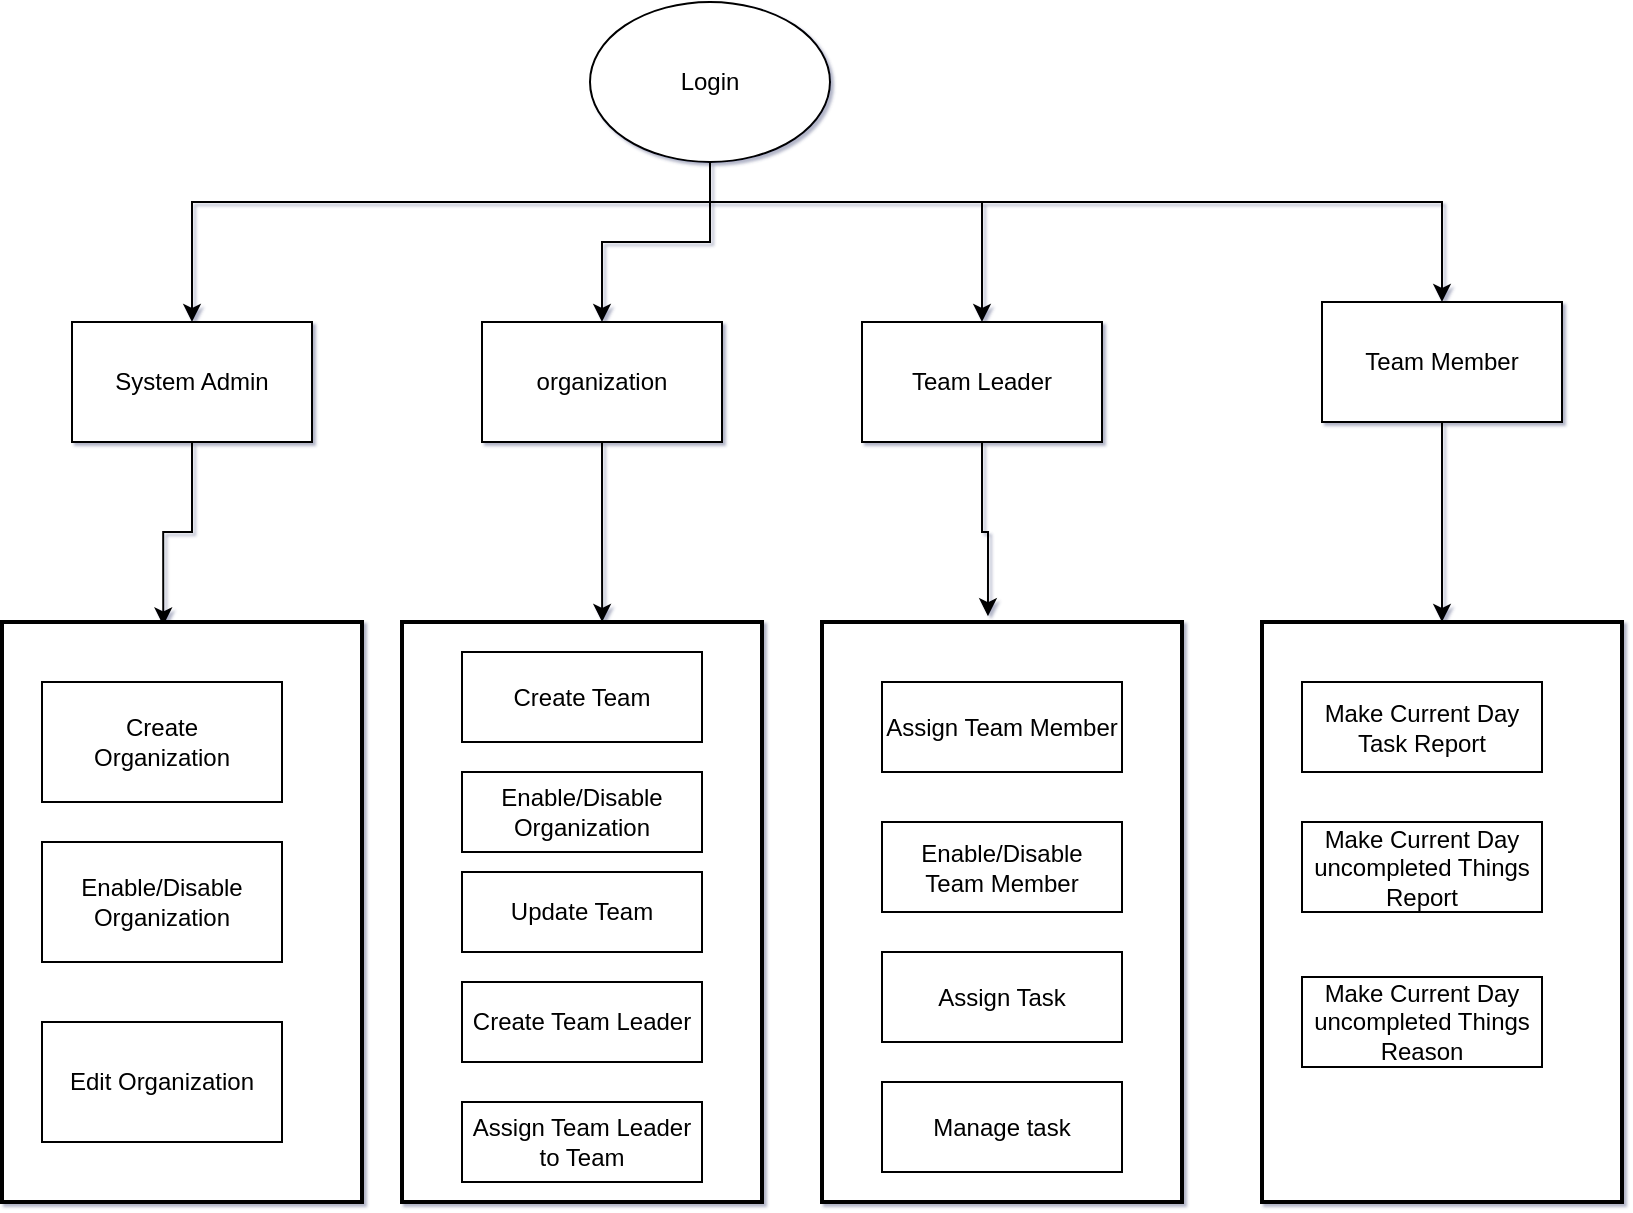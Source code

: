 <mxfile version="17.1.3" type="github">
  <diagram id="fNHotmIe-S1Ru7OS20_X" name="Page-1">
    <mxGraphModel dx="2217" dy="424" grid="1" gridSize="14" guides="1" tooltips="1" connect="1" arrows="1" fold="1" page="1" pageScale="1" pageWidth="1169" pageHeight="827" background="#ffffff" math="0" shadow="1">
      <root>
        <mxCell id="0" />
        <mxCell id="1" parent="0" />
        <mxCell id="OrT8Z4azKn3CFdHJwb80-22" style="edgeStyle=orthogonalEdgeStyle;rounded=0;orthogonalLoop=1;jettySize=auto;html=1;entryX=0.5;entryY=0;entryDx=0;entryDy=0;" edge="1" parent="1" source="OrT8Z4azKn3CFdHJwb80-1" target="OrT8Z4azKn3CFdHJwb80-8">
          <mxGeometry relative="1" as="geometry">
            <Array as="points">
              <mxPoint x="95" y="100" />
            </Array>
          </mxGeometry>
        </mxCell>
        <mxCell id="OrT8Z4azKn3CFdHJwb80-23" style="edgeStyle=orthogonalEdgeStyle;rounded=0;orthogonalLoop=1;jettySize=auto;html=1;entryX=0.5;entryY=0;entryDx=0;entryDy=0;" edge="1" parent="1" source="OrT8Z4azKn3CFdHJwb80-1" target="OrT8Z4azKn3CFdHJwb80-9">
          <mxGeometry relative="1" as="geometry" />
        </mxCell>
        <mxCell id="OrT8Z4azKn3CFdHJwb80-24" style="edgeStyle=orthogonalEdgeStyle;rounded=0;orthogonalLoop=1;jettySize=auto;html=1;exitX=0.5;exitY=1;exitDx=0;exitDy=0;entryX=0.5;entryY=0;entryDx=0;entryDy=0;" edge="1" parent="1" source="OrT8Z4azKn3CFdHJwb80-1" target="OrT8Z4azKn3CFdHJwb80-10">
          <mxGeometry relative="1" as="geometry">
            <Array as="points">
              <mxPoint x="354" y="100" />
              <mxPoint x="490" y="100" />
            </Array>
          </mxGeometry>
        </mxCell>
        <mxCell id="OrT8Z4azKn3CFdHJwb80-25" style="edgeStyle=orthogonalEdgeStyle;rounded=0;orthogonalLoop=1;jettySize=auto;html=1;exitX=0.5;exitY=1;exitDx=0;exitDy=0;entryX=0.5;entryY=0;entryDx=0;entryDy=0;" edge="1" parent="1" source="OrT8Z4azKn3CFdHJwb80-1" target="OrT8Z4azKn3CFdHJwb80-11">
          <mxGeometry relative="1" as="geometry">
            <Array as="points">
              <mxPoint x="354" y="100" />
              <mxPoint x="720" y="100" />
            </Array>
          </mxGeometry>
        </mxCell>
        <mxCell id="OrT8Z4azKn3CFdHJwb80-1" value="" style="ellipse;whiteSpace=wrap;html=1;container=1;rounded=0;" vertex="1" parent="1">
          <mxGeometry x="294" width="120" height="80" as="geometry" />
        </mxCell>
        <mxCell id="OrT8Z4azKn3CFdHJwb80-2" value="Login" style="text;html=1;strokeColor=none;fillColor=none;align=center;verticalAlign=middle;whiteSpace=wrap;rounded=0;" vertex="1" parent="OrT8Z4azKn3CFdHJwb80-1">
          <mxGeometry x="30" y="25" width="60" height="30" as="geometry" />
        </mxCell>
        <mxCell id="OrT8Z4azKn3CFdHJwb80-26" style="edgeStyle=orthogonalEdgeStyle;rounded=0;orthogonalLoop=1;jettySize=auto;html=1;entryX=0.448;entryY=0.006;entryDx=0;entryDy=0;entryPerimeter=0;" edge="1" parent="1" source="OrT8Z4azKn3CFdHJwb80-8" target="OrT8Z4azKn3CFdHJwb80-14">
          <mxGeometry relative="1" as="geometry" />
        </mxCell>
        <mxCell id="OrT8Z4azKn3CFdHJwb80-8" value="System Admin" style="rounded=0;whiteSpace=wrap;html=1;" vertex="1" parent="1">
          <mxGeometry x="35" y="160" width="120" height="60" as="geometry" />
        </mxCell>
        <mxCell id="OrT8Z4azKn3CFdHJwb80-38" style="edgeStyle=orthogonalEdgeStyle;rounded=0;orthogonalLoop=1;jettySize=auto;html=1;entryX=0.556;entryY=0;entryDx=0;entryDy=0;entryPerimeter=0;" edge="1" parent="1" source="OrT8Z4azKn3CFdHJwb80-9" target="OrT8Z4azKn3CFdHJwb80-35">
          <mxGeometry relative="1" as="geometry" />
        </mxCell>
        <mxCell id="OrT8Z4azKn3CFdHJwb80-9" value="organization" style="rounded=0;whiteSpace=wrap;html=1;" vertex="1" parent="1">
          <mxGeometry x="240" y="160" width="120" height="60" as="geometry" />
        </mxCell>
        <mxCell id="OrT8Z4azKn3CFdHJwb80-53" style="edgeStyle=orthogonalEdgeStyle;rounded=0;orthogonalLoop=1;jettySize=auto;html=1;entryX=0.461;entryY=-0.01;entryDx=0;entryDy=0;entryPerimeter=0;" edge="1" parent="1" source="OrT8Z4azKn3CFdHJwb80-10" target="OrT8Z4azKn3CFdHJwb80-36">
          <mxGeometry relative="1" as="geometry" />
        </mxCell>
        <mxCell id="OrT8Z4azKn3CFdHJwb80-10" value="Team Leader" style="rounded=0;whiteSpace=wrap;html=1;" vertex="1" parent="1">
          <mxGeometry x="430" y="160" width="120" height="60" as="geometry" />
        </mxCell>
        <mxCell id="OrT8Z4azKn3CFdHJwb80-40" style="edgeStyle=orthogonalEdgeStyle;rounded=0;orthogonalLoop=1;jettySize=auto;html=1;" edge="1" parent="1" source="OrT8Z4azKn3CFdHJwb80-11" target="OrT8Z4azKn3CFdHJwb80-37">
          <mxGeometry relative="1" as="geometry" />
        </mxCell>
        <mxCell id="OrT8Z4azKn3CFdHJwb80-11" value="Team Member" style="rounded=0;whiteSpace=wrap;html=1;" vertex="1" parent="1">
          <mxGeometry x="660" y="150" width="120" height="60" as="geometry" />
        </mxCell>
        <mxCell id="OrT8Z4azKn3CFdHJwb80-14" value="" style="rounded=0;whiteSpace=wrap;html=1;absoluteArcSize=1;arcSize=14;strokeWidth=2;gradientColor=none;" vertex="1" parent="1">
          <mxGeometry y="310" width="180" height="290" as="geometry" />
        </mxCell>
        <mxCell id="OrT8Z4azKn3CFdHJwb80-27" value="" style="rounded=0;whiteSpace=wrap;html=1;gradientColor=none;" vertex="1" parent="1">
          <mxGeometry x="20" y="340" width="120" height="60" as="geometry" />
        </mxCell>
        <mxCell id="OrT8Z4azKn3CFdHJwb80-28" value="Create Organization" style="text;html=1;strokeColor=none;fillColor=none;align=center;verticalAlign=middle;whiteSpace=wrap;rounded=0;" vertex="1" parent="1">
          <mxGeometry x="50" y="355" width="60" height="30" as="geometry" />
        </mxCell>
        <mxCell id="OrT8Z4azKn3CFdHJwb80-29" value="Enable/Disable&lt;br&gt;Organization" style="rounded=0;whiteSpace=wrap;html=1;gradientColor=none;" vertex="1" parent="1">
          <mxGeometry x="20" y="420" width="120" height="60" as="geometry" />
        </mxCell>
        <mxCell id="OrT8Z4azKn3CFdHJwb80-30" value="Edit Organization" style="rounded=0;whiteSpace=wrap;html=1;gradientColor=none;" vertex="1" parent="1">
          <mxGeometry x="20" y="510" width="120" height="60" as="geometry" />
        </mxCell>
        <mxCell id="OrT8Z4azKn3CFdHJwb80-35" value="" style="rounded=0;whiteSpace=wrap;html=1;absoluteArcSize=1;arcSize=14;strokeWidth=2;gradientColor=none;" vertex="1" parent="1">
          <mxGeometry x="200" y="310" width="180" height="290" as="geometry" />
        </mxCell>
        <mxCell id="OrT8Z4azKn3CFdHJwb80-36" value="" style="rounded=0;whiteSpace=wrap;html=1;absoluteArcSize=1;arcSize=14;strokeWidth=2;gradientColor=none;" vertex="1" parent="1">
          <mxGeometry x="410" y="310" width="180" height="290" as="geometry" />
        </mxCell>
        <mxCell id="OrT8Z4azKn3CFdHJwb80-37" value="" style="rounded=0;whiteSpace=wrap;html=1;absoluteArcSize=1;arcSize=14;strokeWidth=2;gradientColor=none;" vertex="1" parent="1">
          <mxGeometry x="630" y="310" width="180" height="290" as="geometry" />
        </mxCell>
        <mxCell id="OrT8Z4azKn3CFdHJwb80-41" value="Create Team" style="rounded=0;whiteSpace=wrap;html=1;gradientColor=none;" vertex="1" parent="1">
          <mxGeometry x="230" y="325" width="120" height="45" as="geometry" />
        </mxCell>
        <mxCell id="OrT8Z4azKn3CFdHJwb80-42" value="Enable/Disable&lt;br&gt;Organization" style="rounded=0;whiteSpace=wrap;html=1;gradientColor=none;" vertex="1" parent="1">
          <mxGeometry x="230" y="385" width="120" height="40" as="geometry" />
        </mxCell>
        <mxCell id="OrT8Z4azKn3CFdHJwb80-43" value="Update Team" style="rounded=0;whiteSpace=wrap;html=1;gradientColor=none;" vertex="1" parent="1">
          <mxGeometry x="230" y="435" width="120" height="40" as="geometry" />
        </mxCell>
        <mxCell id="OrT8Z4azKn3CFdHJwb80-44" value="Create Team Leader" style="rounded=0;whiteSpace=wrap;html=1;gradientColor=none;" vertex="1" parent="1">
          <mxGeometry x="230" y="490" width="120" height="40" as="geometry" />
        </mxCell>
        <mxCell id="OrT8Z4azKn3CFdHJwb80-45" value="Assign Team Leader&lt;br&gt;to Team" style="rounded=0;whiteSpace=wrap;html=1;gradientColor=none;" vertex="1" parent="1">
          <mxGeometry x="230" y="550" width="120" height="40" as="geometry" />
        </mxCell>
        <mxCell id="OrT8Z4azKn3CFdHJwb80-46" value="Assign Team Member" style="rounded=0;whiteSpace=wrap;html=1;gradientColor=none;" vertex="1" parent="1">
          <mxGeometry x="440" y="340" width="120" height="45" as="geometry" />
        </mxCell>
        <mxCell id="OrT8Z4azKn3CFdHJwb80-47" value="Enable/Disable&lt;br&gt;Team Member" style="rounded=0;whiteSpace=wrap;html=1;gradientColor=none;" vertex="1" parent="1">
          <mxGeometry x="440" y="410" width="120" height="45" as="geometry" />
        </mxCell>
        <mxCell id="OrT8Z4azKn3CFdHJwb80-48" value="Assign Task" style="rounded=0;whiteSpace=wrap;html=1;gradientColor=none;" vertex="1" parent="1">
          <mxGeometry x="440" y="475" width="120" height="45" as="geometry" />
        </mxCell>
        <mxCell id="OrT8Z4azKn3CFdHJwb80-49" value="Manage task" style="rounded=0;whiteSpace=wrap;html=1;gradientColor=none;" vertex="1" parent="1">
          <mxGeometry x="440" y="540" width="120" height="45" as="geometry" />
        </mxCell>
        <mxCell id="OrT8Z4azKn3CFdHJwb80-50" value="Make Current Day Task Report" style="rounded=0;whiteSpace=wrap;html=1;gradientColor=none;" vertex="1" parent="1">
          <mxGeometry x="650" y="340" width="120" height="45" as="geometry" />
        </mxCell>
        <mxCell id="OrT8Z4azKn3CFdHJwb80-51" value="Make Current Day&lt;br&gt;uncompleted Things Report" style="rounded=0;whiteSpace=wrap;html=1;gradientColor=none;" vertex="1" parent="1">
          <mxGeometry x="650" y="410" width="120" height="45" as="geometry" />
        </mxCell>
        <mxCell id="OrT8Z4azKn3CFdHJwb80-52" value="Make Current Day&lt;br&gt;uncompleted Things Reason" style="rounded=0;whiteSpace=wrap;html=1;gradientColor=none;" vertex="1" parent="1">
          <mxGeometry x="650" y="487.5" width="120" height="45" as="geometry" />
        </mxCell>
      </root>
    </mxGraphModel>
  </diagram>
</mxfile>
